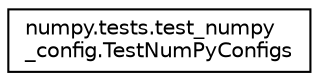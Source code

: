 digraph "Graphical Class Hierarchy"
{
 // LATEX_PDF_SIZE
  edge [fontname="Helvetica",fontsize="10",labelfontname="Helvetica",labelfontsize="10"];
  node [fontname="Helvetica",fontsize="10",shape=record];
  rankdir="LR";
  Node0 [label="numpy.tests.test_numpy\l_config.TestNumPyConfigs",height=0.2,width=0.4,color="black", fillcolor="white", style="filled",URL="$classnumpy_1_1tests_1_1test__numpy__config_1_1TestNumPyConfigs.html",tooltip=" "];
}
